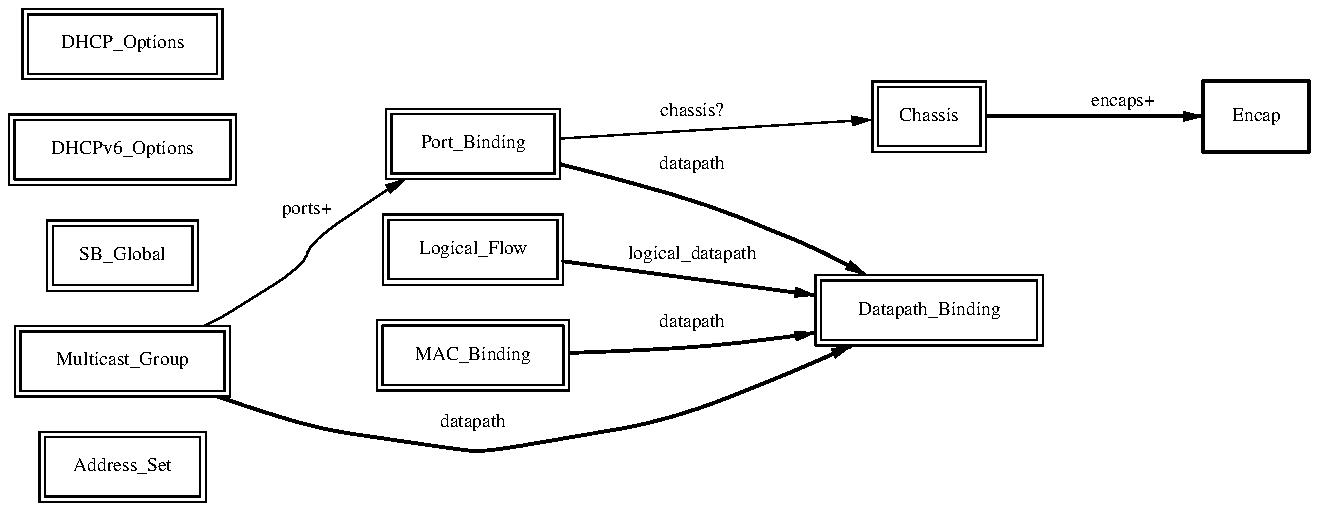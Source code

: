 .ps -3
.PS
linethick = 1;
linethick = 0.5;
box at 0.5677747992,0.176205 wid 0.832110492 height 0.35241 "Address_Set"
box at 0.5677747992,0.176205 wid 0.776554936444445 height 0.296854444444444
linethick = 0.5;
box at 4.600923996,0.959330502 wid 1.135535502 height 0.35241 "Datapath_Binding"
box at 4.600923996,0.959330502 wid 1.07997994644444 height 0.296854444444444
linethick = 0.5;
box at 0.5677747992,1.233435 wid 0.753734508 height 0.35241 "SB_Global"
box at 0.5677747992,1.233435 wid 0.698178952444444 height 0.296854444444444
linethick = 0.5;
box at 2.320055994,1.262825994 wid 0.900618996 height 0.35241 "Logical_Flow"
box at 2.320055994,1.262825994 wid 0.845063440444444 height 0.296854444444444
linethick = 0.5;
box at 0.5677747992,0.70482 wid 1.076823996 height 0.35241 "Multicast_Group"
box at 0.5677747992,0.70482 wid 1.02126844044444 height 0.296854444444444
linethick = 0.5;
box at 2.320055994,1.791440994 wid 0.871228002 height 0.35241 "Port_Binding"
box at 2.320055994,1.791440994 wid 0.815672446444444 height 0.296854444444444
linethick = 0.5;
box at 4.600923996,1.928458002 wid 0.5677747992 height 0.35241 "Chassis"
box at 4.600923996,1.928458002 wid 0.512219243644444 height 0.296854444444444
linethick = 1;
box at 6.235683504,1.928458002 wid 0.528615 height 0.35241 "Encap"
linethick = 0.5;
box at 2.320055994,0.734210994 wid 0.959330502 height 0.35241 "MAC_Binding"
box at 2.320055994,0.734210994 wid 0.903774946444444 height 0.296854444444444
linethick = 0.5;
box at 0.5677747992,1.76205 wid 1.135535502 height 0.35241 "DHCPv6_Options"
box at 0.5677747992,1.76205 wid 1.07997994644444 height 0.296854444444444
linethick = 0.5;
box at 0.5677747992,2.290665 wid 0.998518494 height 0.35241 "DHCP_Options"
box at 0.5677747992,2.290665 wid 0.942962938444444 height 0.296854444444444
linethick = 1;
spline -> from 2.771211276,1.203550632 to 2.771211276,1.203550632 to 3.131092368,1.155270462 to 3.641593494,1.086761958 to 4.030442688,1.034605278
"logical_datapath" at 3.416403504,1.238298258
linethick = 0.5;
spline -> from 0.9796998,0.88172982 to 0.9796998,0.88172982 to 1.033125156,0.909147318 to 1.086409548,0.938608794 to 1.135535502,0.9691275 to 1.474906332,1.180009644 to 1.508596728,1.304480856 to 1.840355502,1.527133494 to 1.88468868,1.556806416 to 1.932545958,1.586408856 to 1.98019179,1.614460692
"ports+" at 1.487945502,1.463488248
linethick = 1;
spline -> from 1.043767938,0.528086385 to 1.043767938,0.528086385 to 1.27889589,0.4482091344 to 1.570761852,0.362911818 to 1.840355502,0.3230401506 to 2.26211979,0.260677677 to 2.379542802,0.250633992 to 2.799686004,0.3230401506 to 3.305464836,0.4101981918 to 3.857761788,0.6262396182 to 4.213484442,0.782420682
"datapath" at 2.320055994,0.39646125
linethick = 1;
spline -> from 2.758594998,1.688678238 to 2.758594998,1.688678238 to 3.068927244,1.608610686 to 3.495484308,1.48681779 to 3.856916004,1.341131496 to 4.000840248,1.28312481 to 4.153997634,1.206087984 to 4.282979694,1.136451768
"datapath" at 3.416403504,1.688607756
linethick = 0.5;
spline -> from 2.757819696,1.81737837 to 2.757819696,1.81737837 to 3.214895466,1.845077796 to 3.925917882,1.888142298 to 4.314485148,1.911683286
"chassis?" at 3.416403504,1.952915256
linethick = 1;
spline -> from 4.888349592,1.928458002 to 4.888349592,1.928458002 to 5.192338458,1.928458002 to 5.675633532,1.928458002 to 5.970459738,1.928458002
"encaps+" at 5.570051496,2.001900246
linethick = 1;
spline -> from 2.802434802,0.745981488 to 2.802434802,0.745981488 to 3.104802582,0.75732909 to 3.504999378,0.779460438 to 3.856916004,0.822313494 to 3.913583532,0.829150248 to 3.972436002,0.837749052 to 4.031077026,0.84719364
"datapath" at 3.416403504,0.895685256
.ps +3
.PE
